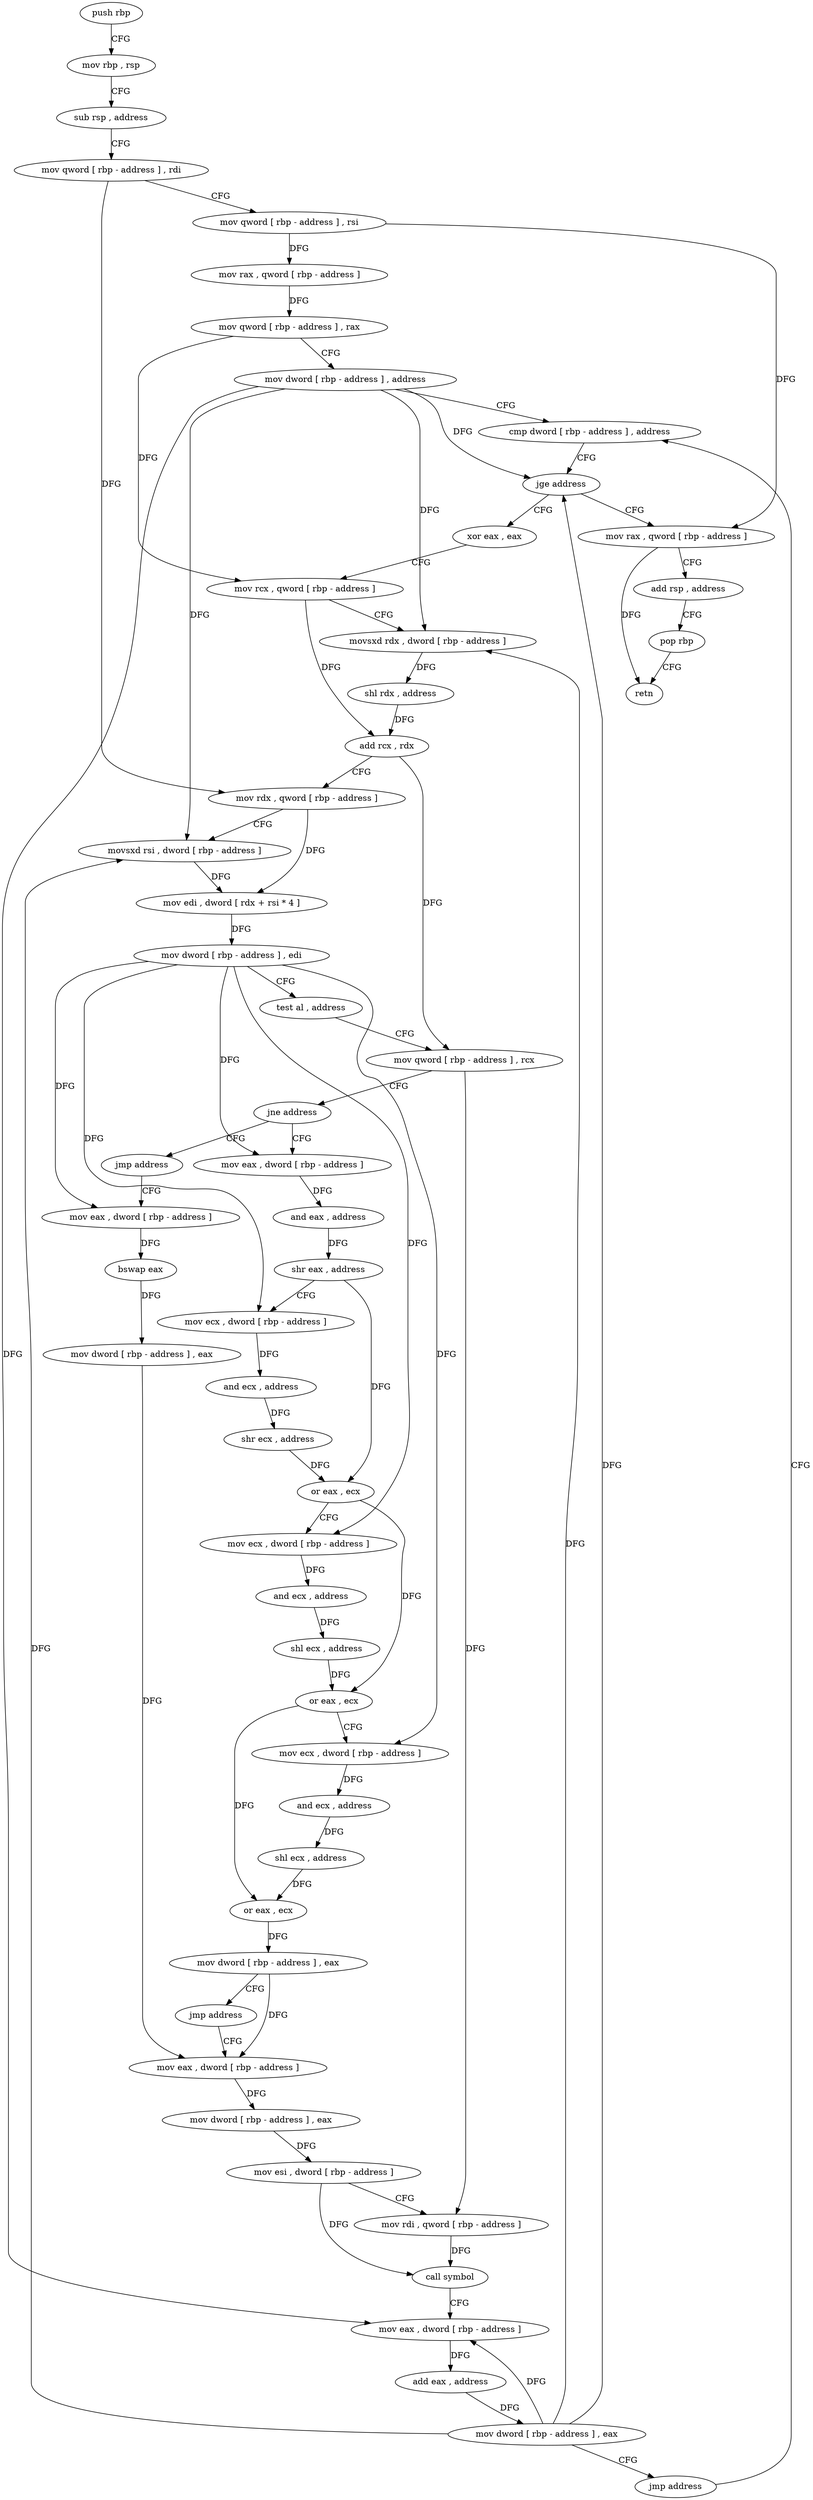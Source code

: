 digraph "func" {
"4266656" [label = "push rbp" ]
"4266657" [label = "mov rbp , rsp" ]
"4266660" [label = "sub rsp , address" ]
"4266664" [label = "mov qword [ rbp - address ] , rdi" ]
"4266668" [label = "mov qword [ rbp - address ] , rsi" ]
"4266672" [label = "mov rax , qword [ rbp - address ]" ]
"4266676" [label = "mov qword [ rbp - address ] , rax" ]
"4266680" [label = "mov dword [ rbp - address ] , address" ]
"4266687" [label = "cmp dword [ rbp - address ] , address" ]
"4266846" [label = "mov rax , qword [ rbp - address ]" ]
"4266850" [label = "add rsp , address" ]
"4266854" [label = "pop rbp" ]
"4266855" [label = "retn" ]
"4266697" [label = "xor eax , eax" ]
"4266699" [label = "mov rcx , qword [ rbp - address ]" ]
"4266703" [label = "movsxd rdx , dword [ rbp - address ]" ]
"4266707" [label = "shl rdx , address" ]
"4266711" [label = "add rcx , rdx" ]
"4266714" [label = "mov rdx , qword [ rbp - address ]" ]
"4266718" [label = "movsxd rsi , dword [ rbp - address ]" ]
"4266722" [label = "mov edi , dword [ rdx + rsi * 4 ]" ]
"4266725" [label = "mov dword [ rbp - address ] , edi" ]
"4266728" [label = "test al , address" ]
"4266730" [label = "mov qword [ rbp - address ] , rcx" ]
"4266734" [label = "jne address" ]
"4266745" [label = "mov eax , dword [ rbp - address ]" ]
"4266740" [label = "jmp address" ]
"4266748" [label = "and eax , address" ]
"4266753" [label = "shr eax , address" ]
"4266756" [label = "mov ecx , dword [ rbp - address ]" ]
"4266759" [label = "and ecx , address" ]
"4266765" [label = "shr ecx , address" ]
"4266768" [label = "or eax , ecx" ]
"4266770" [label = "mov ecx , dword [ rbp - address ]" ]
"4266773" [label = "and ecx , address" ]
"4266779" [label = "shl ecx , address" ]
"4266782" [label = "or eax , ecx" ]
"4266784" [label = "mov ecx , dword [ rbp - address ]" ]
"4266787" [label = "and ecx , address" ]
"4266793" [label = "shl ecx , address" ]
"4266796" [label = "or eax , ecx" ]
"4266798" [label = "mov dword [ rbp - address ] , eax" ]
"4266801" [label = "jmp address" ]
"4266814" [label = "mov eax , dword [ rbp - address ]" ]
"4266806" [label = "mov eax , dword [ rbp - address ]" ]
"4266817" [label = "mov dword [ rbp - address ] , eax" ]
"4266820" [label = "mov esi , dword [ rbp - address ]" ]
"4266823" [label = "mov rdi , qword [ rbp - address ]" ]
"4266827" [label = "call symbol" ]
"4266832" [label = "mov eax , dword [ rbp - address ]" ]
"4266835" [label = "add eax , address" ]
"4266838" [label = "mov dword [ rbp - address ] , eax" ]
"4266841" [label = "jmp address" ]
"4266809" [label = "bswap eax" ]
"4266811" [label = "mov dword [ rbp - address ] , eax" ]
"4266691" [label = "jge address" ]
"4266656" -> "4266657" [ label = "CFG" ]
"4266657" -> "4266660" [ label = "CFG" ]
"4266660" -> "4266664" [ label = "CFG" ]
"4266664" -> "4266668" [ label = "CFG" ]
"4266664" -> "4266714" [ label = "DFG" ]
"4266668" -> "4266672" [ label = "DFG" ]
"4266668" -> "4266846" [ label = "DFG" ]
"4266672" -> "4266676" [ label = "DFG" ]
"4266676" -> "4266680" [ label = "CFG" ]
"4266676" -> "4266699" [ label = "DFG" ]
"4266680" -> "4266687" [ label = "CFG" ]
"4266680" -> "4266691" [ label = "DFG" ]
"4266680" -> "4266703" [ label = "DFG" ]
"4266680" -> "4266718" [ label = "DFG" ]
"4266680" -> "4266832" [ label = "DFG" ]
"4266687" -> "4266691" [ label = "CFG" ]
"4266846" -> "4266850" [ label = "CFG" ]
"4266846" -> "4266855" [ label = "DFG" ]
"4266850" -> "4266854" [ label = "CFG" ]
"4266854" -> "4266855" [ label = "CFG" ]
"4266697" -> "4266699" [ label = "CFG" ]
"4266699" -> "4266703" [ label = "CFG" ]
"4266699" -> "4266711" [ label = "DFG" ]
"4266703" -> "4266707" [ label = "DFG" ]
"4266707" -> "4266711" [ label = "DFG" ]
"4266711" -> "4266714" [ label = "CFG" ]
"4266711" -> "4266730" [ label = "DFG" ]
"4266714" -> "4266718" [ label = "CFG" ]
"4266714" -> "4266722" [ label = "DFG" ]
"4266718" -> "4266722" [ label = "DFG" ]
"4266722" -> "4266725" [ label = "DFG" ]
"4266725" -> "4266728" [ label = "CFG" ]
"4266725" -> "4266745" [ label = "DFG" ]
"4266725" -> "4266756" [ label = "DFG" ]
"4266725" -> "4266770" [ label = "DFG" ]
"4266725" -> "4266784" [ label = "DFG" ]
"4266725" -> "4266806" [ label = "DFG" ]
"4266728" -> "4266730" [ label = "CFG" ]
"4266730" -> "4266734" [ label = "CFG" ]
"4266730" -> "4266823" [ label = "DFG" ]
"4266734" -> "4266745" [ label = "CFG" ]
"4266734" -> "4266740" [ label = "CFG" ]
"4266745" -> "4266748" [ label = "DFG" ]
"4266740" -> "4266806" [ label = "CFG" ]
"4266748" -> "4266753" [ label = "DFG" ]
"4266753" -> "4266756" [ label = "CFG" ]
"4266753" -> "4266768" [ label = "DFG" ]
"4266756" -> "4266759" [ label = "DFG" ]
"4266759" -> "4266765" [ label = "DFG" ]
"4266765" -> "4266768" [ label = "DFG" ]
"4266768" -> "4266770" [ label = "CFG" ]
"4266768" -> "4266782" [ label = "DFG" ]
"4266770" -> "4266773" [ label = "DFG" ]
"4266773" -> "4266779" [ label = "DFG" ]
"4266779" -> "4266782" [ label = "DFG" ]
"4266782" -> "4266784" [ label = "CFG" ]
"4266782" -> "4266796" [ label = "DFG" ]
"4266784" -> "4266787" [ label = "DFG" ]
"4266787" -> "4266793" [ label = "DFG" ]
"4266793" -> "4266796" [ label = "DFG" ]
"4266796" -> "4266798" [ label = "DFG" ]
"4266798" -> "4266801" [ label = "CFG" ]
"4266798" -> "4266814" [ label = "DFG" ]
"4266801" -> "4266814" [ label = "CFG" ]
"4266814" -> "4266817" [ label = "DFG" ]
"4266806" -> "4266809" [ label = "DFG" ]
"4266817" -> "4266820" [ label = "DFG" ]
"4266820" -> "4266823" [ label = "CFG" ]
"4266820" -> "4266827" [ label = "DFG" ]
"4266823" -> "4266827" [ label = "DFG" ]
"4266827" -> "4266832" [ label = "CFG" ]
"4266832" -> "4266835" [ label = "DFG" ]
"4266835" -> "4266838" [ label = "DFG" ]
"4266838" -> "4266841" [ label = "CFG" ]
"4266838" -> "4266691" [ label = "DFG" ]
"4266838" -> "4266703" [ label = "DFG" ]
"4266838" -> "4266718" [ label = "DFG" ]
"4266838" -> "4266832" [ label = "DFG" ]
"4266841" -> "4266687" [ label = "CFG" ]
"4266809" -> "4266811" [ label = "DFG" ]
"4266811" -> "4266814" [ label = "DFG" ]
"4266691" -> "4266846" [ label = "CFG" ]
"4266691" -> "4266697" [ label = "CFG" ]
}
